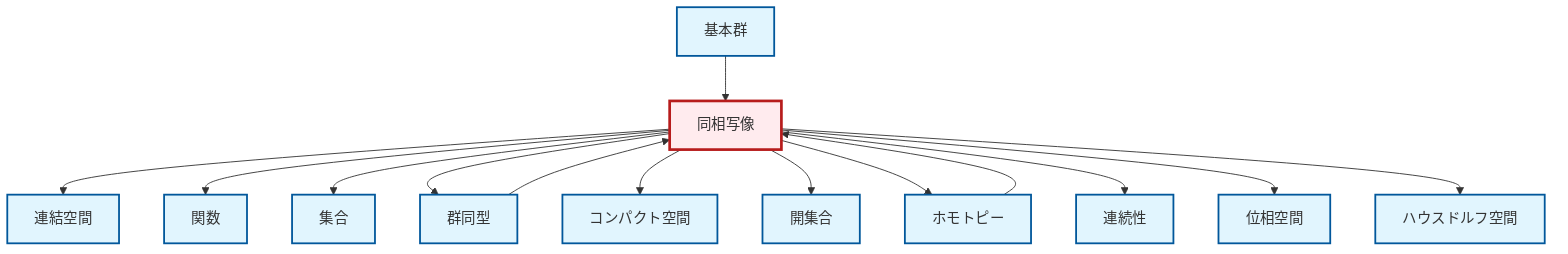 graph TD
    classDef definition fill:#e1f5fe,stroke:#01579b,stroke-width:2px
    classDef theorem fill:#f3e5f5,stroke:#4a148c,stroke-width:2px
    classDef axiom fill:#fff3e0,stroke:#e65100,stroke-width:2px
    classDef example fill:#e8f5e9,stroke:#1b5e20,stroke-width:2px
    classDef current fill:#ffebee,stroke:#b71c1c,stroke-width:3px
    def-open-set["開集合"]:::definition
    def-topological-space["位相空間"]:::definition
    def-hausdorff["ハウスドルフ空間"]:::definition
    def-function["関数"]:::definition
    def-fundamental-group["基本群"]:::definition
    def-compact["コンパクト空間"]:::definition
    def-homeomorphism["同相写像"]:::definition
    def-homotopy["ホモトピー"]:::definition
    def-connected["連結空間"]:::definition
    def-set["集合"]:::definition
    def-continuity["連続性"]:::definition
    def-isomorphism["群同型"]:::definition
    def-homeomorphism --> def-connected
    def-homeomorphism --> def-function
    def-homeomorphism --> def-set
    def-homotopy --> def-homeomorphism
    def-homeomorphism --> def-isomorphism
    def-homeomorphism --> def-compact
    def-fundamental-group --> def-homeomorphism
    def-isomorphism --> def-homeomorphism
    def-homeomorphism --> def-open-set
    def-homeomorphism --> def-homotopy
    def-homeomorphism --> def-continuity
    def-homeomorphism --> def-topological-space
    def-homeomorphism --> def-hausdorff
    class def-homeomorphism current